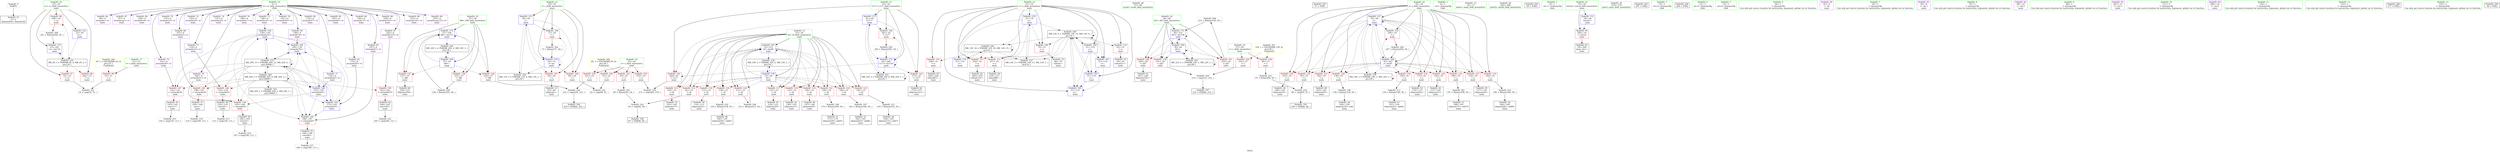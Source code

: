 digraph "SVFG" {
	label="SVFG";

	Node0x55a4cb5bb180 [shape=record,color=grey,label="{NodeID: 0\nNullPtr}"];
	Node0x55a4cb5bb180 -> Node0x55a4cb5bfe20[style=solid];
	Node0x55a4cb5df2c0 [shape=record,color=red,label="{NodeID: 97\n52\<--23\n\<--cc\nmain\n}"];
	Node0x55a4cb5df2c0 -> Node0x55a4cb5ec7e0[style=solid];
	Node0x55a4cb5bf430 [shape=record,color=green,label="{NodeID: 14\n4\<--5\nrr\<--rr_field_insensitive\nGlob }"];
	Node0x55a4cb5bf430 -> Node0x55a4cb5e09f0[style=solid];
	Node0x55a4cb5bf430 -> Node0x55a4cb5e0ac0[style=solid];
	Node0x55a4cb5bf430 -> Node0x55a4cb5e0b90[style=solid];
	Node0x55a4cb5bf430 -> Node0x55a4cb5e0c60[style=solid];
	Node0x55a4cb5bf430 -> Node0x55a4cb5e0d30[style=solid];
	Node0x55a4cb5bf430 -> Node0x55a4cb5e0e00[style=solid];
	Node0x55a4cb5bf430 -> Node0x55a4cb5e0ed0[style=solid];
	Node0x55a4cb5bf430 -> Node0x55a4cb5e0fa0[style=solid];
	Node0x55a4cb5bf430 -> Node0x55a4cb5e1070[style=solid];
	Node0x55a4cb5bf430 -> Node0x55a4cb5e1140[style=solid];
	Node0x55a4cb5bf430 -> Node0x55a4cb5e1210[style=solid];
	Node0x55a4cb5bf430 -> Node0x55a4cb5e12e0[style=solid];
	Node0x55a4cb5bf430 -> Node0x55a4cb5e13b0[style=solid];
	Node0x55a4cb5bf430 -> Node0x55a4cb5e1480[style=solid];
	Node0x55a4cb5bf430 -> Node0x55a4cb5e1550[style=solid];
	Node0x55a4cb5bf430 -> Node0x55a4cb5e1620[style=solid];
	Node0x55a4cb5bf430 -> Node0x55a4cb5e16f0[style=solid];
	Node0x55a4cb5bf430 -> Node0x55a4cb5e17c0[style=solid];
	Node0x55a4cb5bf430 -> Node0x55a4cb5e1890[style=solid];
	Node0x55a4cb5bf430 -> Node0x55a4cb5e1960[style=solid];
	Node0x55a4cb5bf430 -> Node0x55a4cb5e1a30[style=solid];
	Node0x55a4cb5bf430 -> Node0x55a4cb5e1b00[style=solid];
	Node0x55a4cb5bf430 -> Node0x55a4cb5e1bd0[style=solid];
	Node0x55a4cb5bf430 -> Node0x55a4cb5e1ca0[style=solid];
	Node0x55a4cb35f190 [shape=record,color=black,label="{NodeID: 194\n224 = PHI(88, 222, )\n}"];
	Node0x55a4cb5dfe20 [shape=record,color=red,label="{NodeID: 111\n217\<--31\n\<--s\nmain\n}"];
	Node0x55a4cb5dfe20 -> Node0x55a4cb5e0370[style=solid];
	Node0x55a4cb5bfb80 [shape=record,color=green,label="{NodeID: 28\n47\<--48\nscanf\<--scanf_field_insensitive\n}"];
	Node0x55a4cb60e1d0 [shape=record,color=black,label="{NodeID: 291\n57 = PHI()\n}"];
	Node0x55a4cb5eb460 [shape=record,color=grey,label="{NodeID: 208\n251 = Binary(250, 50, )\n}"];
	Node0x55a4cb5eb460 -> Node0x55a4cb5e6f60[style=solid];
	Node0x55a4cb5e4a00 [shape=record,color=red,label="{NodeID: 125\n95\<--35\n\<--j\nmain\n}"];
	Node0x55a4cb5e4a00 -> Node0x55a4cb5ecde0[style=solid];
	Node0x55a4cb5c0b30 [shape=record,color=black,label="{NodeID: 42\n127\<--126\nidxprom31\<--\nmain\n}"];
	Node0x55a4cb5ec960 [shape=record,color=grey,label="{NodeID: 222\n62 = cmp(60, 61, )\n}"];
	Node0x55a4cb5e5560 [shape=record,color=red,label="{NodeID: 139\n231\<--39\n\<--j93\nmain\n}"];
	Node0x55a4cb5e5560 -> Node0x55a4cb5ecf60[style=solid];
	Node0x55a4cb5e0210 [shape=record,color=black,label="{NodeID: 56\n194\<--193\nidxprom72\<--add71\nmain\n}"];
	Node0x55a4cb5f7160 [shape=record,color=black,label="{NodeID: 236\nMR_12V_2 = PHI(MR_12V_4, MR_12V_1, )\npts\{30 \}\n}"];
	Node0x55a4cb5f7160 -> Node0x55a4cb5e60c0[style=dashed];
	Node0x55a4cb5e60c0 [shape=record,color=blue,label="{NodeID: 153\n29\<--44\ni\<--\nmain\n}"];
	Node0x55a4cb5e60c0 -> Node0x55a4cb5dfa10[style=dashed];
	Node0x55a4cb5e60c0 -> Node0x55a4cb5dfae0[style=dashed];
	Node0x55a4cb5e60c0 -> Node0x55a4cb5dfbb0[style=dashed];
	Node0x55a4cb5e60c0 -> Node0x55a4cb5e6190[style=dashed];
	Node0x55a4cb5e60c0 -> Node0x55a4cb5f7160[style=dashed];
	Node0x55a4cb5e0d30 [shape=record,color=purple,label="{NodeID: 70\n115\<--4\narrayidx23\<--rr\nmain\n}"];
	Node0x55a4cb5e6c20 [shape=record,color=blue,label="{NodeID: 167\n33\<--212\ni6\<--inc84\nmain\n}"];
	Node0x55a4cb5e6c20 -> Node0x55a4cb5e0090[style=dashed];
	Node0x55a4cb5e6c20 -> Node0x55a4cb5e0160[style=dashed];
	Node0x55a4cb5e6c20 -> Node0x55a4cb5e42b0[style=dashed];
	Node0x55a4cb5e6c20 -> Node0x55a4cb5e4380[style=dashed];
	Node0x55a4cb5e6c20 -> Node0x55a4cb5e4450[style=dashed];
	Node0x55a4cb5e6c20 -> Node0x55a4cb5e4520[style=dashed];
	Node0x55a4cb5e6c20 -> Node0x55a4cb5e45f0[style=dashed];
	Node0x55a4cb5e6c20 -> Node0x55a4cb5e46c0[style=dashed];
	Node0x55a4cb5e6c20 -> Node0x55a4cb5e4790[style=dashed];
	Node0x55a4cb5e6c20 -> Node0x55a4cb5e4860[style=dashed];
	Node0x55a4cb5e6c20 -> Node0x55a4cb5e4930[style=dashed];
	Node0x55a4cb5e6c20 -> Node0x55a4cb5e6c20[style=dashed];
	Node0x55a4cb5e6c20 -> Node0x55a4cb5f7b60[style=dashed];
	Node0x55a4cb5e1890 [shape=record,color=purple,label="{NodeID: 84\n195\<--4\narrayidx73\<--rr\nmain\n}"];
	Node0x55a4cb5bb730 [shape=record,color=green,label="{NodeID: 1\n6\<--1\n.str\<--dummyObj\nGlob }"];
	Node0x55a4cb600780 [shape=record,color=yellow,style=double,label="{NodeID: 264\n4V_1 = ENCHI(MR_4V_0)\npts\{22 \}\nFun[main]}"];
	Node0x55a4cb600780 -> Node0x55a4cb5df1f0[style=dashed];
	Node0x55a4cb5df390 [shape=record,color=red,label="{NodeID: 98\n262\<--23\n\<--cc\nmain\n}"];
	Node0x55a4cb5bf500 [shape=record,color=green,label="{NodeID: 15\n16\<--17\nmain\<--main_field_insensitive\n}"];
	Node0x55a4cb362cc0 [shape=record,color=black,label="{NodeID: 195\n100 = PHI(88, 98, )\n}"];
	Node0x55a4cb5dfef0 [shape=record,color=red,label="{NodeID: 112\n228\<--31\n\<--s\nmain\n}"];
	Node0x55a4cb5dfef0 -> Node0x55a4cb5e0440[style=solid];
	Node0x55a4cb5bfc50 [shape=record,color=green,label="{NodeID: 29\n265\<--266\nprintf\<--printf_field_insensitive\n}"];
	Node0x55a4cb60e2d0 [shape=record,color=black,label="{NodeID: 292\n69 = PHI()\n}"];
	Node0x55a4cb5eb5e0 [shape=record,color=grey,label="{NodeID: 209\n256 = Binary(255, 50, )\n}"];
	Node0x55a4cb5eb5e0 -> Node0x55a4cb5e7030[style=solid];
	Node0x55a4cb5e4ad0 [shape=record,color=red,label="{NodeID: 126\n105\<--35\n\<--j\nmain\n}"];
	Node0x55a4cb5e4ad0 -> Node0x55a4cb5c0260[style=solid];
	Node0x55a4cb5c0c00 [shape=record,color=black,label="{NodeID: 43\n136\<--135\nidxprom33\<--\nmain\n}"];
	Node0x55a4cb5ecae0 [shape=record,color=grey,label="{NodeID: 223\n245 = cmp(244, 111, )\n}"];
	Node0x55a4cb5e5630 [shape=record,color=red,label="{NodeID: 140\n240\<--39\n\<--j93\nmain\n}"];
	Node0x55a4cb5e5630 -> Node0x55a4cb5e05e0[style=solid];
	Node0x55a4cb5e02a0 [shape=record,color=black,label="{NodeID: 57\n198\<--197\nidxprom75\<--add74\nmain\n}"];
	Node0x55a4cb5f7660 [shape=record,color=black,label="{NodeID: 237\nMR_14V_2 = PHI(MR_14V_15, MR_14V_1, )\npts\{32 \}\n}"];
	Node0x55a4cb5f7660 -> Node0x55a4cb5e6260[style=dashed];
	Node0x55a4cb5e6190 [shape=record,color=blue,label="{NodeID: 154\n29\<--72\ni\<--inc\nmain\n}"];
	Node0x55a4cb5e6190 -> Node0x55a4cb5dfa10[style=dashed];
	Node0x55a4cb5e6190 -> Node0x55a4cb5dfae0[style=dashed];
	Node0x55a4cb5e6190 -> Node0x55a4cb5dfbb0[style=dashed];
	Node0x55a4cb5e6190 -> Node0x55a4cb5e6190[style=dashed];
	Node0x55a4cb5e6190 -> Node0x55a4cb5f7160[style=dashed];
	Node0x55a4cb5e0e00 [shape=record,color=purple,label="{NodeID: 71\n118\<--4\narrayidx25\<--rr\nmain\n}"];
	Node0x55a4cb5e0e00 -> Node0x55a4cb5e5b10[style=solid];
	Node0x55a4cb5e6cf0 [shape=record,color=blue,label="{NodeID: 168\n37\<--44\ni86\<--\nmain\n}"];
	Node0x55a4cb5e6cf0 -> Node0x55a4cb5e52f0[style=dashed];
	Node0x55a4cb5e6cf0 -> Node0x55a4cb5e53c0[style=dashed];
	Node0x55a4cb5e6cf0 -> Node0x55a4cb5e5490[style=dashed];
	Node0x55a4cb5e6cf0 -> Node0x55a4cb5e7030[style=dashed];
	Node0x55a4cb5e6cf0 -> Node0x55a4cb5f8560[style=dashed];
	Node0x55a4cb5e1960 [shape=record,color=purple,label="{NodeID: 85\n199\<--4\narrayidx76\<--rr\nmain\n}"];
	Node0x55a4cb5e1960 -> Node0x55a4cb5e69b0[style=solid];
	Node0x55a4cb5deef0 [shape=record,color=green,label="{NodeID: 2\n8\<--1\n.str.1\<--dummyObj\nGlob }"];
	Node0x55a4cb5df460 [shape=record,color=red,label="{NodeID: 99\n290\<--23\n\<--cc\nmain\n}"];
	Node0x55a4cb5df460 -> Node0x55a4cb5ea860[style=solid];
	Node0x55a4cb5be9e0 [shape=record,color=green,label="{NodeID: 16\n19\<--20\nretval\<--retval_field_insensitive\nmain\n}"];
	Node0x55a4cb5be9e0 -> Node0x55a4cb5e2180[style=solid];
	Node0x55a4cb5be9e0 -> Node0x55a4cb5e5f20[style=solid];
	Node0x55a4cb5e2d40 [shape=record,color=black,label="{NodeID: 196\n87 = PHI(88, 85, )\n}"];
	Node0x55a4cb5dffc0 [shape=record,color=red,label="{NodeID: 113\n259\<--31\n\<--s\nmain\n}"];
	Node0x55a4cb5dffc0 -> Node0x55a4cb5e0780[style=solid];
	Node0x55a4cb5bfd20 [shape=record,color=green,label="{NodeID: 30\n278\<--279\nputs\<--puts_field_insensitive\n}"];
	Node0x55a4cb60e3d0 [shape=record,color=black,label="{NodeID: 293\n287 = PHI()\n}"];
	Node0x55a4cb5eb760 [shape=record,color=grey,label="{NodeID: 210\n159 = Binary(158, 50, )\n}"];
	Node0x55a4cb5eb760 -> Node0x55a4cb5c1010[style=solid];
	Node0x55a4cb5e4ba0 [shape=record,color=red,label="{NodeID: 127\n116\<--35\n\<--j\nmain\n}"];
	Node0x55a4cb5e4ba0 -> Node0x55a4cb5c08c0[style=solid];
	Node0x55a4cb5c0cd0 [shape=record,color=black,label="{NodeID: 44\n140\<--139\nidxprom35\<--add\nmain\n}"];
	Node0x55a4cb5ecc60 [shape=record,color=grey,label="{NodeID: 224\n85 = cmp(82, 84, )\n}"];
	Node0x55a4cb5ecc60 -> Node0x55a4cb5e2d40[style=solid];
	Node0x55a4cb5e5700 [shape=record,color=red,label="{NodeID: 141\n250\<--39\n\<--j93\nmain\n}"];
	Node0x55a4cb5e5700 -> Node0x55a4cb5eb460[style=solid];
	Node0x55a4cb5e0370 [shape=record,color=black,label="{NodeID: 58\n218\<--217\ntobool88\<--\nmain\n}"];
	Node0x55a4cb5f7b60 [shape=record,color=black,label="{NodeID: 238\nMR_16V_2 = PHI(MR_16V_4, MR_16V_1, )\npts\{34 \}\n}"];
	Node0x55a4cb5f7b60 -> Node0x55a4cb5e6330[style=dashed];
	Node0x55a4cb5e6260 [shape=record,color=blue,label="{NodeID: 155\n31\<--76\ns\<--\nmain\n}"];
	Node0x55a4cb5e6260 -> Node0x55a4cb5dfc80[style=dashed];
	Node0x55a4cb5e6260 -> Node0x55a4cb5dfe20[style=dashed];
	Node0x55a4cb5e6260 -> Node0x55a4cb5dffc0[style=dashed];
	Node0x55a4cb5e6260 -> Node0x55a4cb5f7660[style=dashed];
	Node0x55a4cb5e6260 -> Node0x55a4cb5fa360[style=dashed];
	Node0x55a4cb5e6260 -> Node0x55a4cb5fb260[style=dashed];
	Node0x55a4cb5e0ed0 [shape=record,color=purple,label="{NodeID: 72\n125\<--4\narrayidx30\<--rr\nmain\n}"];
	Node0x55a4cb5e6dc0 [shape=record,color=blue,label="{NodeID: 169\n39\<--44\nj93\<--\nmain\n}"];
	Node0x55a4cb5e6dc0 -> Node0x55a4cb5e5560[style=dashed];
	Node0x55a4cb5e6dc0 -> Node0x55a4cb5e5630[style=dashed];
	Node0x55a4cb5e6dc0 -> Node0x55a4cb5e5700[style=dashed];
	Node0x55a4cb5e6dc0 -> Node0x55a4cb5e6dc0[style=dashed];
	Node0x55a4cb5e6dc0 -> Node0x55a4cb5e6f60[style=dashed];
	Node0x55a4cb5e6dc0 -> Node0x55a4cb5f8a60[style=dashed];
	Node0x55a4cb5e1a30 [shape=record,color=purple,label="{NodeID: 86\n239\<--4\narrayidx101\<--rr\nmain\n}"];
	Node0x55a4cb5bbc50 [shape=record,color=green,label="{NodeID: 3\n10\<--1\n.str.2\<--dummyObj\nGlob }"];
	Node0x55a4cb600940 [shape=record,color=yellow,style=double,label="{NodeID: 266\n8V_1 = ENCHI(MR_8V_0)\npts\{26 \}\nFun[main]}"];
	Node0x55a4cb600940 -> Node0x55a4cb5df530[style=dashed];
	Node0x55a4cb600940 -> Node0x55a4cb5df600[style=dashed];
	Node0x55a4cb600940 -> Node0x55a4cb5df6d0[style=dashed];
	Node0x55a4cb600940 -> Node0x55a4cb5df7a0[style=dashed];
	Node0x55a4cb5df530 [shape=record,color=red,label="{NodeID: 100\n61\<--25\n\<--r\nmain\n}"];
	Node0x55a4cb5df530 -> Node0x55a4cb5ec960[style=solid];
	Node0x55a4cb5beab0 [shape=record,color=green,label="{NodeID: 17\n21\<--22\nt\<--t_field_insensitive\nmain\n}"];
	Node0x55a4cb5beab0 -> Node0x55a4cb5df1f0[style=solid];
	Node0x55a4cb5e9fc0 [shape=record,color=black,label="{NodeID: 197\n235 = PHI(88, 233, )\n}"];
	Node0x55a4cb5e0090 [shape=record,color=red,label="{NodeID: 114\n82\<--33\n\<--i6\nmain\n}"];
	Node0x55a4cb5e0090 -> Node0x55a4cb5ecc60[style=solid];
	Node0x55a4cb5bfe20 [shape=record,color=black,label="{NodeID: 31\n2\<--3\ndummyVal\<--dummyVal\n}"];
	Node0x55a4cb60e4d0 [shape=record,color=black,label="{NodeID: 294\n264 = PHI()\n}"];
	Node0x55a4cb5eb8e0 [shape=record,color=grey,label="{NodeID: 211\n193 = Binary(192, 50, )\n}"];
	Node0x55a4cb5eb8e0 -> Node0x55a4cb5e0210[style=solid];
	Node0x55a4cb5e4c70 [shape=record,color=red,label="{NodeID: 128\n126\<--35\n\<--j\nmain\n}"];
	Node0x55a4cb5e4c70 -> Node0x55a4cb5c0b30[style=solid];
	Node0x55a4cb5c0da0 [shape=record,color=black,label="{NodeID: 45\n143\<--142\nconv37\<--\nmain\n}"];
	Node0x55a4cb5c0da0 -> Node0x55a4cb5ebee0[style=solid];
	Node0x55a4cb5ecde0 [shape=record,color=grey,label="{NodeID: 225\n98 = cmp(95, 97, )\n}"];
	Node0x55a4cb5ecde0 -> Node0x55a4cb362cc0[style=solid];
	Node0x55a4cb5e57d0 [shape=record,color=red,label="{NodeID: 142\n269\<--41\n\<--i117\nmain\n}"];
	Node0x55a4cb5e57d0 -> Node0x55a4cb5ec360[style=solid];
	Node0x55a4cb5e0440 [shape=record,color=black,label="{NodeID: 59\n229\<--228\ntobool95\<--\nmain\n}"];
	Node0x55a4cb5f8060 [shape=record,color=black,label="{NodeID: 239\nMR_18V_2 = PHI(MR_18V_3, MR_18V_1, )\npts\{36 \}\n}"];
	Node0x55a4cb5f8060 -> Node0x55a4cb5e6400[style=dashed];
	Node0x55a4cb5f8060 -> Node0x55a4cb5f8060[style=dashed];
	Node0x55a4cb5e6330 [shape=record,color=blue,label="{NodeID: 156\n33\<--44\ni6\<--\nmain\n}"];
	Node0x55a4cb5e6330 -> Node0x55a4cb5e0090[style=dashed];
	Node0x55a4cb5e6330 -> Node0x55a4cb5e0160[style=dashed];
	Node0x55a4cb5e6330 -> Node0x55a4cb5e42b0[style=dashed];
	Node0x55a4cb5e6330 -> Node0x55a4cb5e4380[style=dashed];
	Node0x55a4cb5e6330 -> Node0x55a4cb5e4450[style=dashed];
	Node0x55a4cb5e6330 -> Node0x55a4cb5e4520[style=dashed];
	Node0x55a4cb5e6330 -> Node0x55a4cb5e45f0[style=dashed];
	Node0x55a4cb5e6330 -> Node0x55a4cb5e46c0[style=dashed];
	Node0x55a4cb5e6330 -> Node0x55a4cb5e4790[style=dashed];
	Node0x55a4cb5e6330 -> Node0x55a4cb5e4860[style=dashed];
	Node0x55a4cb5e6330 -> Node0x55a4cb5e4930[style=dashed];
	Node0x55a4cb5e6330 -> Node0x55a4cb5e6c20[style=dashed];
	Node0x55a4cb5e6330 -> Node0x55a4cb5f7b60[style=dashed];
	Node0x55a4cb5e0fa0 [shape=record,color=purple,label="{NodeID: 73\n128\<--4\narrayidx32\<--rr\nmain\n}"];
	Node0x55a4cb5e0fa0 -> Node0x55a4cb5e64d0[style=solid];
	Node0x55a4cb5e6e90 [shape=record,color=blue,label="{NodeID: 170\n31\<--133\ns\<--\nmain\n}"];
	Node0x55a4cb5e6e90 -> Node0x55a4cb5fa360[style=dashed];
	Node0x55a4cb5e1b00 [shape=record,color=purple,label="{NodeID: 87\n242\<--4\narrayidx103\<--rr\nmain\n}"];
	Node0x55a4cb5e1b00 -> Node0x55a4cb5e5e50[style=solid];
	Node0x55a4cb5bbce0 [shape=record,color=green,label="{NodeID: 4\n12\<--1\n.str.3\<--dummyObj\nGlob }"];
	Node0x55a4cb600a20 [shape=record,color=yellow,style=double,label="{NodeID: 267\n10V_1 = ENCHI(MR_10V_0)\npts\{28 \}\nFun[main]}"];
	Node0x55a4cb600a20 -> Node0x55a4cb5df870[style=dashed];
	Node0x55a4cb600a20 -> Node0x55a4cb5df940[style=dashed];
	Node0x55a4cb5df600 [shape=record,color=red,label="{NodeID: 101\n83\<--25\n\<--r\nmain\n}"];
	Node0x55a4cb5df600 -> Node0x55a4cb5eace0[style=solid];
	Node0x55a4cb5beb80 [shape=record,color=green,label="{NodeID: 18\n23\<--24\ncc\<--cc_field_insensitive\nmain\n}"];
	Node0x55a4cb5beb80 -> Node0x55a4cb5df2c0[style=solid];
	Node0x55a4cb5beb80 -> Node0x55a4cb5df390[style=solid];
	Node0x55a4cb5beb80 -> Node0x55a4cb5df460[style=solid];
	Node0x55a4cb5beb80 -> Node0x55a4cb5e5ff0[style=solid];
	Node0x55a4cb5beb80 -> Node0x55a4cb5e72a0[style=solid];
	Node0x55a4cb5ea560 [shape=record,color=grey,label="{NodeID: 198\n139 = Binary(138, 50, )\n}"];
	Node0x55a4cb5ea560 -> Node0x55a4cb5c0cd0[style=solid];
	Node0x55a4cb5e0160 [shape=record,color=red,label="{NodeID: 115\n102\<--33\n\<--i6\nmain\n}"];
	Node0x55a4cb5e0160 -> Node0x55a4cb5c0190[style=solid];
	Node0x55a4cb5bff20 [shape=record,color=black,label="{NodeID: 32\n65\<--64\nidxprom\<--\nmain\n}"];
	Node0x55a4cb5eba60 [shape=record,color=grey,label="{NodeID: 212\n97 = Binary(96, 50, )\n}"];
	Node0x55a4cb5eba60 -> Node0x55a4cb5ecde0[style=solid];
	Node0x55a4cb5e4d40 [shape=record,color=red,label="{NodeID: 129\n138\<--35\n\<--j\nmain\n}"];
	Node0x55a4cb5e4d40 -> Node0x55a4cb5ea560[style=solid];
	Node0x55a4cb5c0e70 [shape=record,color=black,label="{NodeID: 46\n147\<--146\nidxprom40\<--\nmain\n}"];
	Node0x55a4cb5ecf60 [shape=record,color=grey,label="{NodeID: 226\n233 = cmp(231, 232, )\n}"];
	Node0x55a4cb5ecf60 -> Node0x55a4cb5e9fc0[style=solid];
	Node0x55a4cb5e58a0 [shape=record,color=red,label="{NodeID: 143\n273\<--41\n\<--i117\nmain\n}"];
	Node0x55a4cb5e58a0 -> Node0x55a4cb5e0850[style=solid];
	Node0x55a4cb5e0510 [shape=record,color=black,label="{NodeID: 60\n238\<--237\nidxprom100\<--\nmain\n}"];
	Node0x55a4cb5f8560 [shape=record,color=black,label="{NodeID: 240\nMR_20V_2 = PHI(MR_20V_4, MR_20V_1, )\npts\{38 \}\n}"];
	Node0x55a4cb5f8560 -> Node0x55a4cb5e6cf0[style=dashed];
	Node0x55a4cb5e6400 [shape=record,color=blue,label="{NodeID: 157\n35\<--44\nj\<--\nmain\n}"];
	Node0x55a4cb5e6400 -> Node0x55a4cb5e4a00[style=dashed];
	Node0x55a4cb5e6400 -> Node0x55a4cb5e4ad0[style=dashed];
	Node0x55a4cb5e6400 -> Node0x55a4cb5e4ba0[style=dashed];
	Node0x55a4cb5e6400 -> Node0x55a4cb5e4c70[style=dashed];
	Node0x55a4cb5e6400 -> Node0x55a4cb5e4d40[style=dashed];
	Node0x55a4cb5e6400 -> Node0x55a4cb5e4e10[style=dashed];
	Node0x55a4cb5e6400 -> Node0x55a4cb5e4ee0[style=dashed];
	Node0x55a4cb5e6400 -> Node0x55a4cb5e4fb0[style=dashed];
	Node0x55a4cb5e6400 -> Node0x55a4cb5e5080[style=dashed];
	Node0x55a4cb5e6400 -> Node0x55a4cb5e5150[style=dashed];
	Node0x55a4cb5e6400 -> Node0x55a4cb5e5220[style=dashed];
	Node0x55a4cb5e6400 -> Node0x55a4cb5e6400[style=dashed];
	Node0x55a4cb5e6400 -> Node0x55a4cb5e6b50[style=dashed];
	Node0x55a4cb5e6400 -> Node0x55a4cb5f8060[style=dashed];
	Node0x55a4cb5e1070 [shape=record,color=purple,label="{NodeID: 74\n137\<--4\narrayidx34\<--rr\nmain\n}"];
	Node0x55a4cb5e6f60 [shape=record,color=blue,label="{NodeID: 171\n39\<--251\nj93\<--inc109\nmain\n}"];
	Node0x55a4cb5e6f60 -> Node0x55a4cb5e5560[style=dashed];
	Node0x55a4cb5e6f60 -> Node0x55a4cb5e5630[style=dashed];
	Node0x55a4cb5e6f60 -> Node0x55a4cb5e5700[style=dashed];
	Node0x55a4cb5e6f60 -> Node0x55a4cb5e6dc0[style=dashed];
	Node0x55a4cb5e6f60 -> Node0x55a4cb5e6f60[style=dashed];
	Node0x55a4cb5e6f60 -> Node0x55a4cb5f8a60[style=dashed];
	Node0x55a4cb5e1bd0 [shape=record,color=purple,label="{NodeID: 88\n275\<--4\narrayidx122\<--rr\nmain\n}"];
	Node0x55a4cb5be500 [shape=record,color=green,label="{NodeID: 5\n14\<--1\n.str.4\<--dummyObj\nGlob }"];
	Node0x55a4cb5df6d0 [shape=record,color=red,label="{NodeID: 102\n221\<--25\n\<--r\nmain\n}"];
	Node0x55a4cb5df6d0 -> Node0x55a4cb5ec660[style=solid];
	Node0x55a4cb5bec50 [shape=record,color=green,label="{NodeID: 19\n25\<--26\nr\<--r_field_insensitive\nmain\n}"];
	Node0x55a4cb5bec50 -> Node0x55a4cb5df530[style=solid];
	Node0x55a4cb5bec50 -> Node0x55a4cb5df600[style=solid];
	Node0x55a4cb5bec50 -> Node0x55a4cb5df6d0[style=solid];
	Node0x55a4cb5bec50 -> Node0x55a4cb5df7a0[style=solid];
	Node0x55a4cb5ea6e0 [shape=record,color=grey,label="{NodeID: 199\n170 = Binary(169, 50, )\n}"];
	Node0x55a4cb5ea6e0 -> Node0x55a4cb5c1280[style=solid];
	Node0x55a4cb5e42b0 [shape=record,color=red,label="{NodeID: 116\n113\<--33\n\<--i6\nmain\n}"];
	Node0x55a4cb5e42b0 -> Node0x55a4cb5c07f0[style=solid];
	Node0x55a4cb5bfff0 [shape=record,color=black,label="{NodeID: 33\n80\<--79\ntobool\<--\nmain\n}"];
	Node0x55a4cb5ebbe0 [shape=record,color=grey,label="{NodeID: 213\n150 = Binary(149, 50, )\n}"];
	Node0x55a4cb5ebbe0 -> Node0x55a4cb5c0f40[style=solid];
	Node0x55a4cb5e4e10 [shape=record,color=red,label="{NodeID: 130\n149\<--35\n\<--j\nmain\n}"];
	Node0x55a4cb5e4e10 -> Node0x55a4cb5ebbe0[style=solid];
	Node0x55a4cb5c0f40 [shape=record,color=black,label="{NodeID: 47\n151\<--150\nidxprom43\<--add42\nmain\n}"];
	Node0x55a4cb5ed0e0 [shape=record,color=grey,label="{NodeID: 227\n190 = cmp(189, 111, )\n}"];
	Node0x55a4cb5e5970 [shape=record,color=red,label="{NodeID: 144\n281\<--41\n\<--i117\nmain\n}"];
	Node0x55a4cb5e5970 -> Node0x55a4cb5eafe0[style=solid];
	Node0x55a4cb5e05e0 [shape=record,color=black,label="{NodeID: 61\n241\<--240\nidxprom102\<--\nmain\n}"];
	Node0x55a4cb5f8a60 [shape=record,color=black,label="{NodeID: 241\nMR_22V_2 = PHI(MR_22V_3, MR_22V_1, )\npts\{40 \}\n}"];
	Node0x55a4cb5f8a60 -> Node0x55a4cb5e6dc0[style=dashed];
	Node0x55a4cb5f8a60 -> Node0x55a4cb5f8a60[style=dashed];
	Node0x55a4cb5e64d0 [shape=record,color=blue,label="{NodeID: 158\n128\<--130\narrayidx32\<--\nmain\n}"];
	Node0x55a4cb5e64d0 -> Node0x55a4cb5e5be0[style=dashed];
	Node0x55a4cb5e64d0 -> Node0x55a4cb5e5cb0[style=dashed];
	Node0x55a4cb5e64d0 -> Node0x55a4cb5e5d80[style=dashed];
	Node0x55a4cb5e64d0 -> Node0x55a4cb5e6670[style=dashed];
	Node0x55a4cb5e64d0 -> Node0x55a4cb5e6810[style=dashed];
	Node0x55a4cb5e64d0 -> Node0x55a4cb5e69b0[style=dashed];
	Node0x55a4cb5e64d0 -> Node0x55a4cb5f5d60[style=dashed];
	Node0x55a4cb5e1140 [shape=record,color=purple,label="{NodeID: 75\n141\<--4\narrayidx36\<--rr\nmain\n}"];
	Node0x55a4cb5e1140 -> Node0x55a4cb5e5be0[style=solid];
	Node0x55a4cb5e7030 [shape=record,color=blue,label="{NodeID: 172\n37\<--256\ni86\<--inc112\nmain\n}"];
	Node0x55a4cb5e7030 -> Node0x55a4cb5e52f0[style=dashed];
	Node0x55a4cb5e7030 -> Node0x55a4cb5e53c0[style=dashed];
	Node0x55a4cb5e7030 -> Node0x55a4cb5e5490[style=dashed];
	Node0x55a4cb5e7030 -> Node0x55a4cb5e7030[style=dashed];
	Node0x55a4cb5e7030 -> Node0x55a4cb5f8560[style=dashed];
	Node0x55a4cb5e1ca0 [shape=record,color=purple,label="{NodeID: 89\n276\<--4\narraydecay123\<--rr\nmain\n}"];
	Node0x55a4cb5be590 [shape=record,color=green,label="{NodeID: 6\n44\<--1\n\<--dummyObj\nCan only get source location for instruction, argument, global var or function.}"];
	Node0x55a4cb5df7a0 [shape=record,color=red,label="{NodeID: 103\n270\<--25\n\<--r\nmain\n}"];
	Node0x55a4cb5df7a0 -> Node0x55a4cb5ec360[style=solid];
	Node0x55a4cb5bed20 [shape=record,color=green,label="{NodeID: 20\n27\<--28\nc\<--c_field_insensitive\nmain\n}"];
	Node0x55a4cb5bed20 -> Node0x55a4cb5df870[style=solid];
	Node0x55a4cb5bed20 -> Node0x55a4cb5df940[style=solid];
	Node0x55a4cb5ea860 [shape=record,color=grey,label="{NodeID: 200\n291 = Binary(290, 50, )\n}"];
	Node0x55a4cb5ea860 -> Node0x55a4cb5e72a0[style=solid];
	Node0x55a4cb5e4380 [shape=record,color=red,label="{NodeID: 117\n123\<--33\n\<--i6\nmain\n}"];
	Node0x55a4cb5e4380 -> Node0x55a4cb5c0a60[style=solid];
	Node0x55a4cb5c00c0 [shape=record,color=black,label="{NodeID: 34\n93\<--92\ntobool11\<--\nmain\n}"];
	Node0x55a4cb5ebd60 [shape=record,color=grey,label="{NodeID: 214\n185 = Binary(184, 50, )\n}"];
	Node0x55a4cb5ebd60 -> Node0x55a4cb5c14f0[style=solid];
	Node0x55a4cb5e4ee0 [shape=record,color=red,label="{NodeID: 131\n162\<--35\n\<--j\nmain\n}"];
	Node0x55a4cb5e4ee0 -> Node0x55a4cb5c10e0[style=solid];
	Node0x55a4cb5c1010 [shape=record,color=black,label="{NodeID: 48\n160\<--159\nidxprom48\<--add47\nmain\n}"];
	Node0x55a4cb5e5a40 [shape=record,color=red,label="{NodeID: 145\n108\<--107\n\<--arrayidx20\nmain\n}"];
	Node0x55a4cb5e5a40 -> Node0x55a4cb5c0720[style=solid];
	Node0x55a4cb5e06b0 [shape=record,color=black,label="{NodeID: 62\n244\<--243\nconv104\<--\nmain\n}"];
	Node0x55a4cb5e06b0 -> Node0x55a4cb5ecae0[style=solid];
	Node0x55a4cb5f8f60 [shape=record,color=black,label="{NodeID: 242\nMR_24V_2 = PHI(MR_24V_6, MR_24V_1, )\npts\{42 \}\n}"];
	Node0x55a4cb5f8f60 -> Node0x55a4cb5e7100[style=dashed];
	Node0x55a4cb5f8f60 -> Node0x55a4cb5f8f60[style=dashed];
	Node0x55a4cb5e65a0 [shape=record,color=blue,label="{NodeID: 159\n31\<--133\ns\<--\nmain\n}"];
	Node0x55a4cb5e65a0 -> Node0x55a4cb5e6740[style=dashed];
	Node0x55a4cb5e65a0 -> Node0x55a4cb5e68e0[style=dashed];
	Node0x55a4cb5e65a0 -> Node0x55a4cb5e6a80[style=dashed];
	Node0x55a4cb5e65a0 -> Node0x55a4cb5fb260[style=dashed];
	Node0x55a4cb5e1210 [shape=record,color=purple,label="{NodeID: 76\n148\<--4\narrayidx41\<--rr\nmain\n}"];
	Node0x55a4cb5e7100 [shape=record,color=blue,label="{NodeID: 173\n41\<--44\ni117\<--\nmain\n}"];
	Node0x55a4cb5e7100 -> Node0x55a4cb5e57d0[style=dashed];
	Node0x55a4cb5e7100 -> Node0x55a4cb5e58a0[style=dashed];
	Node0x55a4cb5e7100 -> Node0x55a4cb5e5970[style=dashed];
	Node0x55a4cb5e7100 -> Node0x55a4cb5e71d0[style=dashed];
	Node0x55a4cb5e7100 -> Node0x55a4cb5f8f60[style=dashed];
	Node0x55a4cb5e1d70 [shape=record,color=purple,label="{NodeID: 90\n45\<--6\n\<--.str\nmain\n}"];
	Node0x55a4cb5bf710 [shape=record,color=green,label="{NodeID: 7\n50\<--1\n\<--dummyObj\nCan only get source location for instruction, argument, global var or function.}"];
	Node0x55a4cb5df870 [shape=record,color=red,label="{NodeID: 104\n96\<--27\n\<--c\nmain\n}"];
	Node0x55a4cb5df870 -> Node0x55a4cb5eba60[style=solid];
	Node0x55a4cb5bedf0 [shape=record,color=green,label="{NodeID: 21\n29\<--30\ni\<--i_field_insensitive\nmain\n}"];
	Node0x55a4cb5bedf0 -> Node0x55a4cb5dfa10[style=solid];
	Node0x55a4cb5bedf0 -> Node0x55a4cb5dfae0[style=solid];
	Node0x55a4cb5bedf0 -> Node0x55a4cb5dfbb0[style=solid];
	Node0x55a4cb5bedf0 -> Node0x55a4cb5e60c0[style=solid];
	Node0x55a4cb5bedf0 -> Node0x55a4cb5e6190[style=solid];
	Node0x55a4cb5ea9e0 [shape=record,color=grey,label="{NodeID: 201\n197 = Binary(196, 50, )\n}"];
	Node0x55a4cb5ea9e0 -> Node0x55a4cb5e02a0[style=solid];
	Node0x55a4cb5e4450 [shape=record,color=red,label="{NodeID: 118\n135\<--33\n\<--i6\nmain\n}"];
	Node0x55a4cb5e4450 -> Node0x55a4cb5c0c00[style=solid];
	Node0x55a4cb5c0190 [shape=record,color=black,label="{NodeID: 35\n103\<--102\nidxprom17\<--\nmain\n}"];
	Node0x55a4cb5ebee0 [shape=record,color=grey,label="{NodeID: 215\n144 = cmp(143, 111, )\n}"];
	Node0x55a4cb5e4fb0 [shape=record,color=red,label="{NodeID: 132\n173\<--35\n\<--j\nmain\n}"];
	Node0x55a4cb5e4fb0 -> Node0x55a4cb5c1350[style=solid];
	Node0x55a4cb5c10e0 [shape=record,color=black,label="{NodeID: 49\n163\<--162\nidxprom50\<--\nmain\n}"];
	Node0x55a4cb5e5b10 [shape=record,color=red,label="{NodeID: 146\n119\<--118\n\<--arrayidx25\nmain\n}"];
	Node0x55a4cb5e5b10 -> Node0x55a4cb5c0990[style=solid];
	Node0x55a4cb5e0780 [shape=record,color=black,label="{NodeID: 63\n260\<--259\ntobool114\<--\nmain\n}"];
	Node0x55a4cb5f9460 [shape=record,color=black,label="{NodeID: 243\nMR_26V_2 = PHI(MR_26V_3, MR_26V_1, )\npts\{50000 \}\n}"];
	Node0x55a4cb5f9460 -> Node0x55a4cb5fed60[style=dashed];
	Node0x55a4cb5e6670 [shape=record,color=blue,label="{NodeID: 160\n152\<--154\narrayidx44\<--\nmain\n}"];
	Node0x55a4cb5e6670 -> Node0x55a4cb5e5cb0[style=dashed];
	Node0x55a4cb5e6670 -> Node0x55a4cb5e5d80[style=dashed];
	Node0x55a4cb5e6670 -> Node0x55a4cb5e6810[style=dashed];
	Node0x55a4cb5e6670 -> Node0x55a4cb5e69b0[style=dashed];
	Node0x55a4cb5e6670 -> Node0x55a4cb5f5d60[style=dashed];
	Node0x55a4cb5e12e0 [shape=record,color=purple,label="{NodeID: 77\n152\<--4\narrayidx44\<--rr\nmain\n}"];
	Node0x55a4cb5e12e0 -> Node0x55a4cb5e6670[style=solid];
	Node0x55a4cb5e71d0 [shape=record,color=blue,label="{NodeID: 174\n41\<--282\ni117\<--inc126\nmain\n}"];
	Node0x55a4cb5e71d0 -> Node0x55a4cb5e57d0[style=dashed];
	Node0x55a4cb5e71d0 -> Node0x55a4cb5e58a0[style=dashed];
	Node0x55a4cb5e71d0 -> Node0x55a4cb5e5970[style=dashed];
	Node0x55a4cb5e71d0 -> Node0x55a4cb5e71d0[style=dashed];
	Node0x55a4cb5e71d0 -> Node0x55a4cb5f8f60[style=dashed];
	Node0x55a4cb5e1e40 [shape=record,color=purple,label="{NodeID: 91\n56\<--8\n\<--.str.1\nmain\n}"];
	Node0x55a4cb5bf7a0 [shape=record,color=green,label="{NodeID: 8\n76\<--1\n\<--dummyObj\nCan only get source location for instruction, argument, global var or function.}"];
	Node0x55a4cb5df940 [shape=record,color=red,label="{NodeID: 105\n232\<--27\n\<--c\nmain\n}"];
	Node0x55a4cb5df940 -> Node0x55a4cb5ecf60[style=solid];
	Node0x55a4cb5beec0 [shape=record,color=green,label="{NodeID: 22\n31\<--32\ns\<--s_field_insensitive\nmain\n}"];
	Node0x55a4cb5beec0 -> Node0x55a4cb5dfc80[style=solid];
	Node0x55a4cb5beec0 -> Node0x55a4cb5dfd50[style=solid];
	Node0x55a4cb5beec0 -> Node0x55a4cb5dfe20[style=solid];
	Node0x55a4cb5beec0 -> Node0x55a4cb5dfef0[style=solid];
	Node0x55a4cb5beec0 -> Node0x55a4cb5dffc0[style=solid];
	Node0x55a4cb5beec0 -> Node0x55a4cb5e6260[style=solid];
	Node0x55a4cb5beec0 -> Node0x55a4cb5e65a0[style=solid];
	Node0x55a4cb5beec0 -> Node0x55a4cb5e6740[style=solid];
	Node0x55a4cb5beec0 -> Node0x55a4cb5e68e0[style=solid];
	Node0x55a4cb5beec0 -> Node0x55a4cb5e6a80[style=solid];
	Node0x55a4cb5beec0 -> Node0x55a4cb5e6e90[style=solid];
	Node0x55a4cb5eab60 [shape=record,color=grey,label="{NodeID: 202\n72 = Binary(71, 50, )\n}"];
	Node0x55a4cb5eab60 -> Node0x55a4cb5e6190[style=solid];
	Node0x55a4cb5e4520 [shape=record,color=red,label="{NodeID: 119\n146\<--33\n\<--i6\nmain\n}"];
	Node0x55a4cb5e4520 -> Node0x55a4cb5c0e70[style=solid];
	Node0x55a4cb5c0260 [shape=record,color=black,label="{NodeID: 36\n106\<--105\nidxprom19\<--\nmain\n}"];
	Node0x55a4cb5ec060 [shape=record,color=grey,label="{NodeID: 216\n167 = cmp(166, 111, )\n}"];
	Node0x55a4cb5e5080 [shape=record,color=red,label="{NodeID: 133\n184\<--35\n\<--j\nmain\n}"];
	Node0x55a4cb5e5080 -> Node0x55a4cb5ebd60[style=solid];
	Node0x55a4cb5c11b0 [shape=record,color=black,label="{NodeID: 50\n166\<--165\nconv52\<--\nmain\n}"];
	Node0x55a4cb5c11b0 -> Node0x55a4cb5ec060[style=solid];
	Node0x55a4cb5e5be0 [shape=record,color=red,label="{NodeID: 147\n142\<--141\n\<--arrayidx36\nmain\n}"];
	Node0x55a4cb5e5be0 -> Node0x55a4cb5c0da0[style=solid];
	Node0x55a4cb5e0850 [shape=record,color=black,label="{NodeID: 64\n274\<--273\nidxprom121\<--\nmain\n}"];
	Node0x55a4cb5e6740 [shape=record,color=blue,label="{NodeID: 161\n31\<--133\ns\<--\nmain\n}"];
	Node0x55a4cb5e6740 -> Node0x55a4cb5e68e0[style=dashed];
	Node0x55a4cb5e6740 -> Node0x55a4cb5e6a80[style=dashed];
	Node0x55a4cb5e6740 -> Node0x55a4cb5fb260[style=dashed];
	Node0x55a4cb5e13b0 [shape=record,color=purple,label="{NodeID: 78\n161\<--4\narrayidx49\<--rr\nmain\n}"];
	Node0x55a4cb5e72a0 [shape=record,color=blue,label="{NodeID: 175\n23\<--291\ncc\<--inc132\nmain\n}"];
	Node0x55a4cb5e72a0 -> Node0x55a4cb5f6c60[style=dashed];
	Node0x55a4cb5e1f10 [shape=record,color=purple,label="{NodeID: 92\n68\<--10\n\<--.str.2\nmain\n}"];
	Node0x55a4cb5be2a0 [shape=record,color=green,label="{NodeID: 9\n88\<--1\n\<--dummyObj\nCan only get source location for instruction, argument, global var or function.}"];
	Node0x55a4cb5dfa10 [shape=record,color=red,label="{NodeID: 106\n60\<--29\n\<--i\nmain\n}"];
	Node0x55a4cb5dfa10 -> Node0x55a4cb5ec960[style=solid];
	Node0x55a4cb5bef90 [shape=record,color=green,label="{NodeID: 23\n33\<--34\ni6\<--i6_field_insensitive\nmain\n}"];
	Node0x55a4cb5bef90 -> Node0x55a4cb5e0090[style=solid];
	Node0x55a4cb5bef90 -> Node0x55a4cb5e0160[style=solid];
	Node0x55a4cb5bef90 -> Node0x55a4cb5e42b0[style=solid];
	Node0x55a4cb5bef90 -> Node0x55a4cb5e4380[style=solid];
	Node0x55a4cb5bef90 -> Node0x55a4cb5e4450[style=solid];
	Node0x55a4cb5bef90 -> Node0x55a4cb5e4520[style=solid];
	Node0x55a4cb5bef90 -> Node0x55a4cb5e45f0[style=solid];
	Node0x55a4cb5bef90 -> Node0x55a4cb5e46c0[style=solid];
	Node0x55a4cb5bef90 -> Node0x55a4cb5e4790[style=solid];
	Node0x55a4cb5bef90 -> Node0x55a4cb5e4860[style=solid];
	Node0x55a4cb5bef90 -> Node0x55a4cb5e4930[style=solid];
	Node0x55a4cb5bef90 -> Node0x55a4cb5e6330[style=solid];
	Node0x55a4cb5bef90 -> Node0x55a4cb5e6c20[style=solid];
	Node0x55a4cb5eace0 [shape=record,color=grey,label="{NodeID: 203\n84 = Binary(83, 50, )\n}"];
	Node0x55a4cb5eace0 -> Node0x55a4cb5ecc60[style=solid];
	Node0x55a4cb5e45f0 [shape=record,color=red,label="{NodeID: 120\n158\<--33\n\<--i6\nmain\n}"];
	Node0x55a4cb5e45f0 -> Node0x55a4cb5eb760[style=solid];
	Node0x55a4cb5c0720 [shape=record,color=black,label="{NodeID: 37\n109\<--108\nconv\<--\nmain\n}"];
	Node0x55a4cb5c0720 -> Node0x55a4cb5ec4e0[style=solid];
	Node0x55a4cb5ec1e0 [shape=record,color=grey,label="{NodeID: 217\n121 = cmp(120, 111, )\n}"];
	Node0x55a4cb5e5150 [shape=record,color=red,label="{NodeID: 134\n196\<--35\n\<--j\nmain\n}"];
	Node0x55a4cb5e5150 -> Node0x55a4cb5ea9e0[style=solid];
	Node0x55a4cb5c1280 [shape=record,color=black,label="{NodeID: 51\n171\<--170\nidxprom56\<--add55\nmain\n}"];
	Node0x55a4cb5e5cb0 [shape=record,color=red,label="{NodeID: 148\n165\<--164\n\<--arrayidx51\nmain\n}"];
	Node0x55a4cb5e5cb0 -> Node0x55a4cb5c11b0[style=solid];
	Node0x55a4cb5e0920 [shape=record,color=black,label="{NodeID: 65\n18\<--294\nmain_ret\<--\nmain\n}"];
	Node0x55a4cb5e6810 [shape=record,color=blue,label="{NodeID: 162\n175\<--154\narrayidx59\<--\nmain\n}"];
	Node0x55a4cb5e6810 -> Node0x55a4cb5e5d80[style=dashed];
	Node0x55a4cb5e6810 -> Node0x55a4cb5e69b0[style=dashed];
	Node0x55a4cb5e6810 -> Node0x55a4cb5f5d60[style=dashed];
	Node0x55a4cb5e1480 [shape=record,color=purple,label="{NodeID: 79\n164\<--4\narrayidx51\<--rr\nmain\n}"];
	Node0x55a4cb5e1480 -> Node0x55a4cb5e5cb0[style=solid];
	Node0x55a4cb5e1fe0 [shape=record,color=purple,label="{NodeID: 93\n263\<--12\n\<--.str.3\nmain\n}"];
	Node0x55a4cb5be330 [shape=record,color=green,label="{NodeID: 10\n111\<--1\n\<--dummyObj\nCan only get source location for instruction, argument, global var or function.}"];
	Node0x55a4cb5dfae0 [shape=record,color=red,label="{NodeID: 107\n64\<--29\n\<--i\nmain\n}"];
	Node0x55a4cb5dfae0 -> Node0x55a4cb5bff20[style=solid];
	Node0x55a4cb5bf060 [shape=record,color=green,label="{NodeID: 24\n35\<--36\nj\<--j_field_insensitive\nmain\n}"];
	Node0x55a4cb5bf060 -> Node0x55a4cb5e4a00[style=solid];
	Node0x55a4cb5bf060 -> Node0x55a4cb5e4ad0[style=solid];
	Node0x55a4cb5bf060 -> Node0x55a4cb5e4ba0[style=solid];
	Node0x55a4cb5bf060 -> Node0x55a4cb5e4c70[style=solid];
	Node0x55a4cb5bf060 -> Node0x55a4cb5e4d40[style=solid];
	Node0x55a4cb5bf060 -> Node0x55a4cb5e4e10[style=solid];
	Node0x55a4cb5bf060 -> Node0x55a4cb5e4ee0[style=solid];
	Node0x55a4cb5bf060 -> Node0x55a4cb5e4fb0[style=solid];
	Node0x55a4cb5bf060 -> Node0x55a4cb5e5080[style=solid];
	Node0x55a4cb5bf060 -> Node0x55a4cb5e5150[style=solid];
	Node0x55a4cb5bf060 -> Node0x55a4cb5e5220[style=solid];
	Node0x55a4cb5bf060 -> Node0x55a4cb5e6400[style=solid];
	Node0x55a4cb5bf060 -> Node0x55a4cb5e6b50[style=solid];
	Node0x55a4cb5eae60 [shape=record,color=grey,label="{NodeID: 204\n212 = Binary(211, 50, )\n}"];
	Node0x55a4cb5eae60 -> Node0x55a4cb5e6c20[style=solid];
	Node0x55a4cb5e46c0 [shape=record,color=red,label="{NodeID: 121\n169\<--33\n\<--i6\nmain\n}"];
	Node0x55a4cb5e46c0 -> Node0x55a4cb5ea6e0[style=solid];
	Node0x55a4cb5c07f0 [shape=record,color=black,label="{NodeID: 38\n114\<--113\nidxprom22\<--\nmain\n}"];
	Node0x55a4cb5ec360 [shape=record,color=grey,label="{NodeID: 218\n271 = cmp(269, 270, )\n}"];
	Node0x55a4cb5e5220 [shape=record,color=red,label="{NodeID: 135\n206\<--35\n\<--j\nmain\n}"];
	Node0x55a4cb5e5220 -> Node0x55a4cb5eb160[style=solid];
	Node0x55a4cb5c1350 [shape=record,color=black,label="{NodeID: 52\n174\<--173\nidxprom58\<--\nmain\n}"];
	Node0x55a4cb5f5d60 [shape=record,color=black,label="{NodeID: 232\nMR_26V_13 = PHI(MR_26V_12, MR_26V_4, )\npts\{50000 \}\n}"];
	Node0x55a4cb5f5d60 -> Node0x55a4cb5e5a40[style=dashed];
	Node0x55a4cb5f5d60 -> Node0x55a4cb5e5b10[style=dashed];
	Node0x55a4cb5f5d60 -> Node0x55a4cb5e5be0[style=dashed];
	Node0x55a4cb5f5d60 -> Node0x55a4cb5e5cb0[style=dashed];
	Node0x55a4cb5f5d60 -> Node0x55a4cb5e5d80[style=dashed];
	Node0x55a4cb5f5d60 -> Node0x55a4cb5e64d0[style=dashed];
	Node0x55a4cb5f5d60 -> Node0x55a4cb5e6670[style=dashed];
	Node0x55a4cb5f5d60 -> Node0x55a4cb5e6810[style=dashed];
	Node0x55a4cb5f5d60 -> Node0x55a4cb5e69b0[style=dashed];
	Node0x55a4cb5f5d60 -> Node0x55a4cb5f5d60[style=dashed];
	Node0x55a4cb5f5d60 -> Node0x55a4cb5fed60[style=dashed];
	Node0x55a4cb5e5d80 [shape=record,color=red,label="{NodeID: 149\n188\<--187\n\<--arrayidx67\nmain\n}"];
	Node0x55a4cb5e5d80 -> Node0x55a4cb5c15c0[style=solid];
	Node0x55a4cb5e09f0 [shape=record,color=purple,label="{NodeID: 66\n66\<--4\narrayidx\<--rr\nmain\n}"];
	Node0x55a4cb5fa360 [shape=record,color=black,label="{NodeID: 246\nMR_14V_16 = PHI(MR_14V_18, MR_14V_15, )\npts\{32 \}\n}"];
	Node0x55a4cb5fa360 -> Node0x55a4cb5dfe20[style=dashed];
	Node0x55a4cb5fa360 -> Node0x55a4cb5dfef0[style=dashed];
	Node0x55a4cb5fa360 -> Node0x55a4cb5dffc0[style=dashed];
	Node0x55a4cb5fa360 -> Node0x55a4cb5e6e90[style=dashed];
	Node0x55a4cb5fa360 -> Node0x55a4cb5f7660[style=dashed];
	Node0x55a4cb5fa360 -> Node0x55a4cb5fa360[style=dashed];
	Node0x55a4cb5e68e0 [shape=record,color=blue,label="{NodeID: 163\n31\<--133\ns\<--\nmain\n}"];
	Node0x55a4cb5e68e0 -> Node0x55a4cb5e6a80[style=dashed];
	Node0x55a4cb5e68e0 -> Node0x55a4cb5fb260[style=dashed];
	Node0x55a4cb5e1550 [shape=record,color=purple,label="{NodeID: 80\n172\<--4\narrayidx57\<--rr\nmain\n}"];
	Node0x55a4cb5fed60 [shape=record,color=black,label="{NodeID: 260\nMR_26V_3 = PHI(MR_26V_4, MR_26V_2, )\npts\{50000 \}\n}"];
	Node0x55a4cb5fed60 -> Node0x55a4cb5e5a40[style=dashed];
	Node0x55a4cb5fed60 -> Node0x55a4cb5e5b10[style=dashed];
	Node0x55a4cb5fed60 -> Node0x55a4cb5e5be0[style=dashed];
	Node0x55a4cb5fed60 -> Node0x55a4cb5e5cb0[style=dashed];
	Node0x55a4cb5fed60 -> Node0x55a4cb5e5d80[style=dashed];
	Node0x55a4cb5fed60 -> Node0x55a4cb5e5e50[style=dashed];
	Node0x55a4cb5fed60 -> Node0x55a4cb5e64d0[style=dashed];
	Node0x55a4cb5fed60 -> Node0x55a4cb5e6670[style=dashed];
	Node0x55a4cb5fed60 -> Node0x55a4cb5e6810[style=dashed];
	Node0x55a4cb5fed60 -> Node0x55a4cb5e69b0[style=dashed];
	Node0x55a4cb5fed60 -> Node0x55a4cb5f5d60[style=dashed];
	Node0x55a4cb5fed60 -> Node0x55a4cb5f9460[style=dashed];
	Node0x55a4cb5fed60 -> Node0x55a4cb5fed60[style=dashed];
	Node0x55a4cb5e20b0 [shape=record,color=purple,label="{NodeID: 94\n286\<--14\n\<--.str.4\nmain\n}"];
	Node0x55a4cb5be3c0 [shape=record,color=green,label="{NodeID: 11\n130\<--1\n\<--dummyObj\nCan only get source location for instruction, argument, global var or function.}"];
	Node0x55a4cb5dfbb0 [shape=record,color=red,label="{NodeID: 108\n71\<--29\n\<--i\nmain\n}"];
	Node0x55a4cb5dfbb0 -> Node0x55a4cb5eab60[style=solid];
	Node0x55a4cb5bf130 [shape=record,color=green,label="{NodeID: 25\n37\<--38\ni86\<--i86_field_insensitive\nmain\n}"];
	Node0x55a4cb5bf130 -> Node0x55a4cb5e52f0[style=solid];
	Node0x55a4cb5bf130 -> Node0x55a4cb5e53c0[style=solid];
	Node0x55a4cb5bf130 -> Node0x55a4cb5e5490[style=solid];
	Node0x55a4cb5bf130 -> Node0x55a4cb5e6cf0[style=solid];
	Node0x55a4cb5bf130 -> Node0x55a4cb5e7030[style=solid];
	Node0x55a4cb5eafe0 [shape=record,color=grey,label="{NodeID: 205\n282 = Binary(281, 50, )\n}"];
	Node0x55a4cb5eafe0 -> Node0x55a4cb5e71d0[style=solid];
	Node0x55a4cb5e4790 [shape=record,color=red,label="{NodeID: 122\n180\<--33\n\<--i6\nmain\n}"];
	Node0x55a4cb5e4790 -> Node0x55a4cb5eb2e0[style=solid];
	Node0x55a4cb5c08c0 [shape=record,color=black,label="{NodeID: 39\n117\<--116\nidxprom24\<--\nmain\n}"];
	Node0x55a4cb5ec4e0 [shape=record,color=grey,label="{NodeID: 219\n110 = cmp(109, 111, )\n}"];
	Node0x55a4cb5e52f0 [shape=record,color=red,label="{NodeID: 136\n220\<--37\n\<--i86\nmain\n}"];
	Node0x55a4cb5e52f0 -> Node0x55a4cb5ec660[style=solid];
	Node0x55a4cb5c1420 [shape=record,color=black,label="{NodeID: 53\n182\<--181\nidxprom63\<--add62\nmain\n}"];
	Node0x55a4cb5e5e50 [shape=record,color=red,label="{NodeID: 150\n243\<--242\n\<--arrayidx103\nmain\n}"];
	Node0x55a4cb5e5e50 -> Node0x55a4cb5e06b0[style=solid];
	Node0x55a4cb5e0ac0 [shape=record,color=purple,label="{NodeID: 67\n67\<--4\narraydecay\<--rr\nmain\n}"];
	Node0x55a4cb5e69b0 [shape=record,color=blue,label="{NodeID: 164\n199\<--130\narrayidx76\<--\nmain\n}"];
	Node0x55a4cb5e69b0 -> Node0x55a4cb5f5d60[style=dashed];
	Node0x55a4cb5e1620 [shape=record,color=purple,label="{NodeID: 81\n175\<--4\narrayidx59\<--rr\nmain\n}"];
	Node0x55a4cb5e1620 -> Node0x55a4cb5e6810[style=solid];
	Node0x55a4cb5e2180 [shape=record,color=red,label="{NodeID: 95\n294\<--19\n\<--retval\nmain\n}"];
	Node0x55a4cb5e2180 -> Node0x55a4cb5e0920[style=solid];
	Node0x55a4cb5bf290 [shape=record,color=green,label="{NodeID: 12\n133\<--1\n\<--dummyObj\nCan only get source location for instruction, argument, global var or function.}"];
	Node0x55a4cb5dfc80 [shape=record,color=red,label="{NodeID: 109\n79\<--31\n\<--s\nmain\n}"];
	Node0x55a4cb5dfc80 -> Node0x55a4cb5bfff0[style=solid];
	Node0x55a4cb5bf9e0 [shape=record,color=green,label="{NodeID: 26\n39\<--40\nj93\<--j93_field_insensitive\nmain\n}"];
	Node0x55a4cb5bf9e0 -> Node0x55a4cb5e5560[style=solid];
	Node0x55a4cb5bf9e0 -> Node0x55a4cb5e5630[style=solid];
	Node0x55a4cb5bf9e0 -> Node0x55a4cb5e5700[style=solid];
	Node0x55a4cb5bf9e0 -> Node0x55a4cb5e6dc0[style=solid];
	Node0x55a4cb5bf9e0 -> Node0x55a4cb5e6f60[style=solid];
	Node0x55a4cb60dd90 [shape=record,color=black,label="{NodeID: 289\n277 = PHI()\n}"];
	Node0x55a4cb5eb160 [shape=record,color=grey,label="{NodeID: 206\n207 = Binary(206, 50, )\n}"];
	Node0x55a4cb5eb160 -> Node0x55a4cb5e6b50[style=solid];
	Node0x55a4cb5e4860 [shape=record,color=red,label="{NodeID: 123\n192\<--33\n\<--i6\nmain\n}"];
	Node0x55a4cb5e4860 -> Node0x55a4cb5eb8e0[style=solid];
	Node0x55a4cb5c0990 [shape=record,color=black,label="{NodeID: 40\n120\<--119\nconv26\<--\nmain\n}"];
	Node0x55a4cb5c0990 -> Node0x55a4cb5ec1e0[style=solid];
	Node0x55a4cb5ec660 [shape=record,color=grey,label="{NodeID: 220\n222 = cmp(220, 221, )\n}"];
	Node0x55a4cb5ec660 -> Node0x55a4cb35f190[style=solid];
	Node0x55a4cb5e53c0 [shape=record,color=red,label="{NodeID: 137\n237\<--37\n\<--i86\nmain\n}"];
	Node0x55a4cb5e53c0 -> Node0x55a4cb5e0510[style=solid];
	Node0x55a4cb5c14f0 [shape=record,color=black,label="{NodeID: 54\n186\<--185\nidxprom66\<--add65\nmain\n}"];
	Node0x55a4cb5e5f20 [shape=record,color=blue,label="{NodeID: 151\n19\<--44\nretval\<--\nmain\n}"];
	Node0x55a4cb5e5f20 -> Node0x55a4cb5e2180[style=dashed];
	Node0x55a4cb5e0b90 [shape=record,color=purple,label="{NodeID: 68\n104\<--4\narrayidx18\<--rr\nmain\n}"];
	Node0x55a4cb5e6a80 [shape=record,color=blue,label="{NodeID: 165\n31\<--133\ns\<--\nmain\n}"];
	Node0x55a4cb5e6a80 -> Node0x55a4cb5fb260[style=dashed];
	Node0x55a4cb5e16f0 [shape=record,color=purple,label="{NodeID: 82\n183\<--4\narrayidx64\<--rr\nmain\n}"];
	Node0x55a4cb5df1f0 [shape=record,color=red,label="{NodeID: 96\n53\<--21\n\<--t\nmain\n}"];
	Node0x55a4cb5df1f0 -> Node0x55a4cb5ec7e0[style=solid];
	Node0x55a4cb5bf360 [shape=record,color=green,label="{NodeID: 13\n154\<--1\n\<--dummyObj\nCan only get source location for instruction, argument, global var or function.}"];
	Node0x55a4cb5dfd50 [shape=record,color=red,label="{NodeID: 110\n92\<--31\n\<--s\nmain\n}"];
	Node0x55a4cb5dfd50 -> Node0x55a4cb5c00c0[style=solid];
	Node0x55a4cb5bfab0 [shape=record,color=green,label="{NodeID: 27\n41\<--42\ni117\<--i117_field_insensitive\nmain\n}"];
	Node0x55a4cb5bfab0 -> Node0x55a4cb5e57d0[style=solid];
	Node0x55a4cb5bfab0 -> Node0x55a4cb5e58a0[style=solid];
	Node0x55a4cb5bfab0 -> Node0x55a4cb5e5970[style=solid];
	Node0x55a4cb5bfab0 -> Node0x55a4cb5e7100[style=solid];
	Node0x55a4cb5bfab0 -> Node0x55a4cb5e71d0[style=solid];
	Node0x55a4cb60e0d0 [shape=record,color=black,label="{NodeID: 290\n46 = PHI()\n}"];
	Node0x55a4cb5eb2e0 [shape=record,color=grey,label="{NodeID: 207\n181 = Binary(180, 50, )\n}"];
	Node0x55a4cb5eb2e0 -> Node0x55a4cb5c1420[style=solid];
	Node0x55a4cb5e4930 [shape=record,color=red,label="{NodeID: 124\n211\<--33\n\<--i6\nmain\n}"];
	Node0x55a4cb5e4930 -> Node0x55a4cb5eae60[style=solid];
	Node0x55a4cb5c0a60 [shape=record,color=black,label="{NodeID: 41\n124\<--123\nidxprom29\<--\nmain\n}"];
	Node0x55a4cb5ec7e0 [shape=record,color=grey,label="{NodeID: 221\n54 = cmp(52, 53, )\n}"];
	Node0x55a4cb5e5490 [shape=record,color=red,label="{NodeID: 138\n255\<--37\n\<--i86\nmain\n}"];
	Node0x55a4cb5e5490 -> Node0x55a4cb5eb5e0[style=solid];
	Node0x55a4cb5c15c0 [shape=record,color=black,label="{NodeID: 55\n189\<--188\nconv68\<--\nmain\n}"];
	Node0x55a4cb5c15c0 -> Node0x55a4cb5ed0e0[style=solid];
	Node0x55a4cb5f6c60 [shape=record,color=black,label="{NodeID: 235\nMR_6V_3 = PHI(MR_6V_4, MR_6V_2, )\npts\{24 \}\n}"];
	Node0x55a4cb5f6c60 -> Node0x55a4cb5df2c0[style=dashed];
	Node0x55a4cb5f6c60 -> Node0x55a4cb5df390[style=dashed];
	Node0x55a4cb5f6c60 -> Node0x55a4cb5df460[style=dashed];
	Node0x55a4cb5f6c60 -> Node0x55a4cb5e72a0[style=dashed];
	Node0x55a4cb5e5ff0 [shape=record,color=blue,label="{NodeID: 152\n23\<--50\ncc\<--\nmain\n}"];
	Node0x55a4cb5e5ff0 -> Node0x55a4cb5f6c60[style=dashed];
	Node0x55a4cb5e0c60 [shape=record,color=purple,label="{NodeID: 69\n107\<--4\narrayidx20\<--rr\nmain\n}"];
	Node0x55a4cb5e0c60 -> Node0x55a4cb5e5a40[style=solid];
	Node0x55a4cb5fb260 [shape=record,color=black,label="{NodeID: 249\nMR_14V_5 = PHI(MR_14V_14, MR_14V_4, )\npts\{32 \}\n}"];
	Node0x55a4cb5fb260 -> Node0x55a4cb5dfc80[style=dashed];
	Node0x55a4cb5fb260 -> Node0x55a4cb5dfd50[style=dashed];
	Node0x55a4cb5fb260 -> Node0x55a4cb5dfe20[style=dashed];
	Node0x55a4cb5fb260 -> Node0x55a4cb5dffc0[style=dashed];
	Node0x55a4cb5fb260 -> Node0x55a4cb5e65a0[style=dashed];
	Node0x55a4cb5fb260 -> Node0x55a4cb5e6740[style=dashed];
	Node0x55a4cb5fb260 -> Node0x55a4cb5e68e0[style=dashed];
	Node0x55a4cb5fb260 -> Node0x55a4cb5e6a80[style=dashed];
	Node0x55a4cb5fb260 -> Node0x55a4cb5f7660[style=dashed];
	Node0x55a4cb5fb260 -> Node0x55a4cb5fa360[style=dashed];
	Node0x55a4cb5fb260 -> Node0x55a4cb5fb260[style=dashed];
	Node0x55a4cb5e6b50 [shape=record,color=blue,label="{NodeID: 166\n35\<--207\nj\<--inc81\nmain\n}"];
	Node0x55a4cb5e6b50 -> Node0x55a4cb5e4a00[style=dashed];
	Node0x55a4cb5e6b50 -> Node0x55a4cb5e4ad0[style=dashed];
	Node0x55a4cb5e6b50 -> Node0x55a4cb5e4ba0[style=dashed];
	Node0x55a4cb5e6b50 -> Node0x55a4cb5e4c70[style=dashed];
	Node0x55a4cb5e6b50 -> Node0x55a4cb5e4d40[style=dashed];
	Node0x55a4cb5e6b50 -> Node0x55a4cb5e4e10[style=dashed];
	Node0x55a4cb5e6b50 -> Node0x55a4cb5e4ee0[style=dashed];
	Node0x55a4cb5e6b50 -> Node0x55a4cb5e4fb0[style=dashed];
	Node0x55a4cb5e6b50 -> Node0x55a4cb5e5080[style=dashed];
	Node0x55a4cb5e6b50 -> Node0x55a4cb5e5150[style=dashed];
	Node0x55a4cb5e6b50 -> Node0x55a4cb5e5220[style=dashed];
	Node0x55a4cb5e6b50 -> Node0x55a4cb5e6400[style=dashed];
	Node0x55a4cb5e6b50 -> Node0x55a4cb5e6b50[style=dashed];
	Node0x55a4cb5e6b50 -> Node0x55a4cb5f8060[style=dashed];
	Node0x55a4cb5e17c0 [shape=record,color=purple,label="{NodeID: 83\n187\<--4\narrayidx67\<--rr\nmain\n}"];
	Node0x55a4cb5e17c0 -> Node0x55a4cb5e5d80[style=solid];
}
